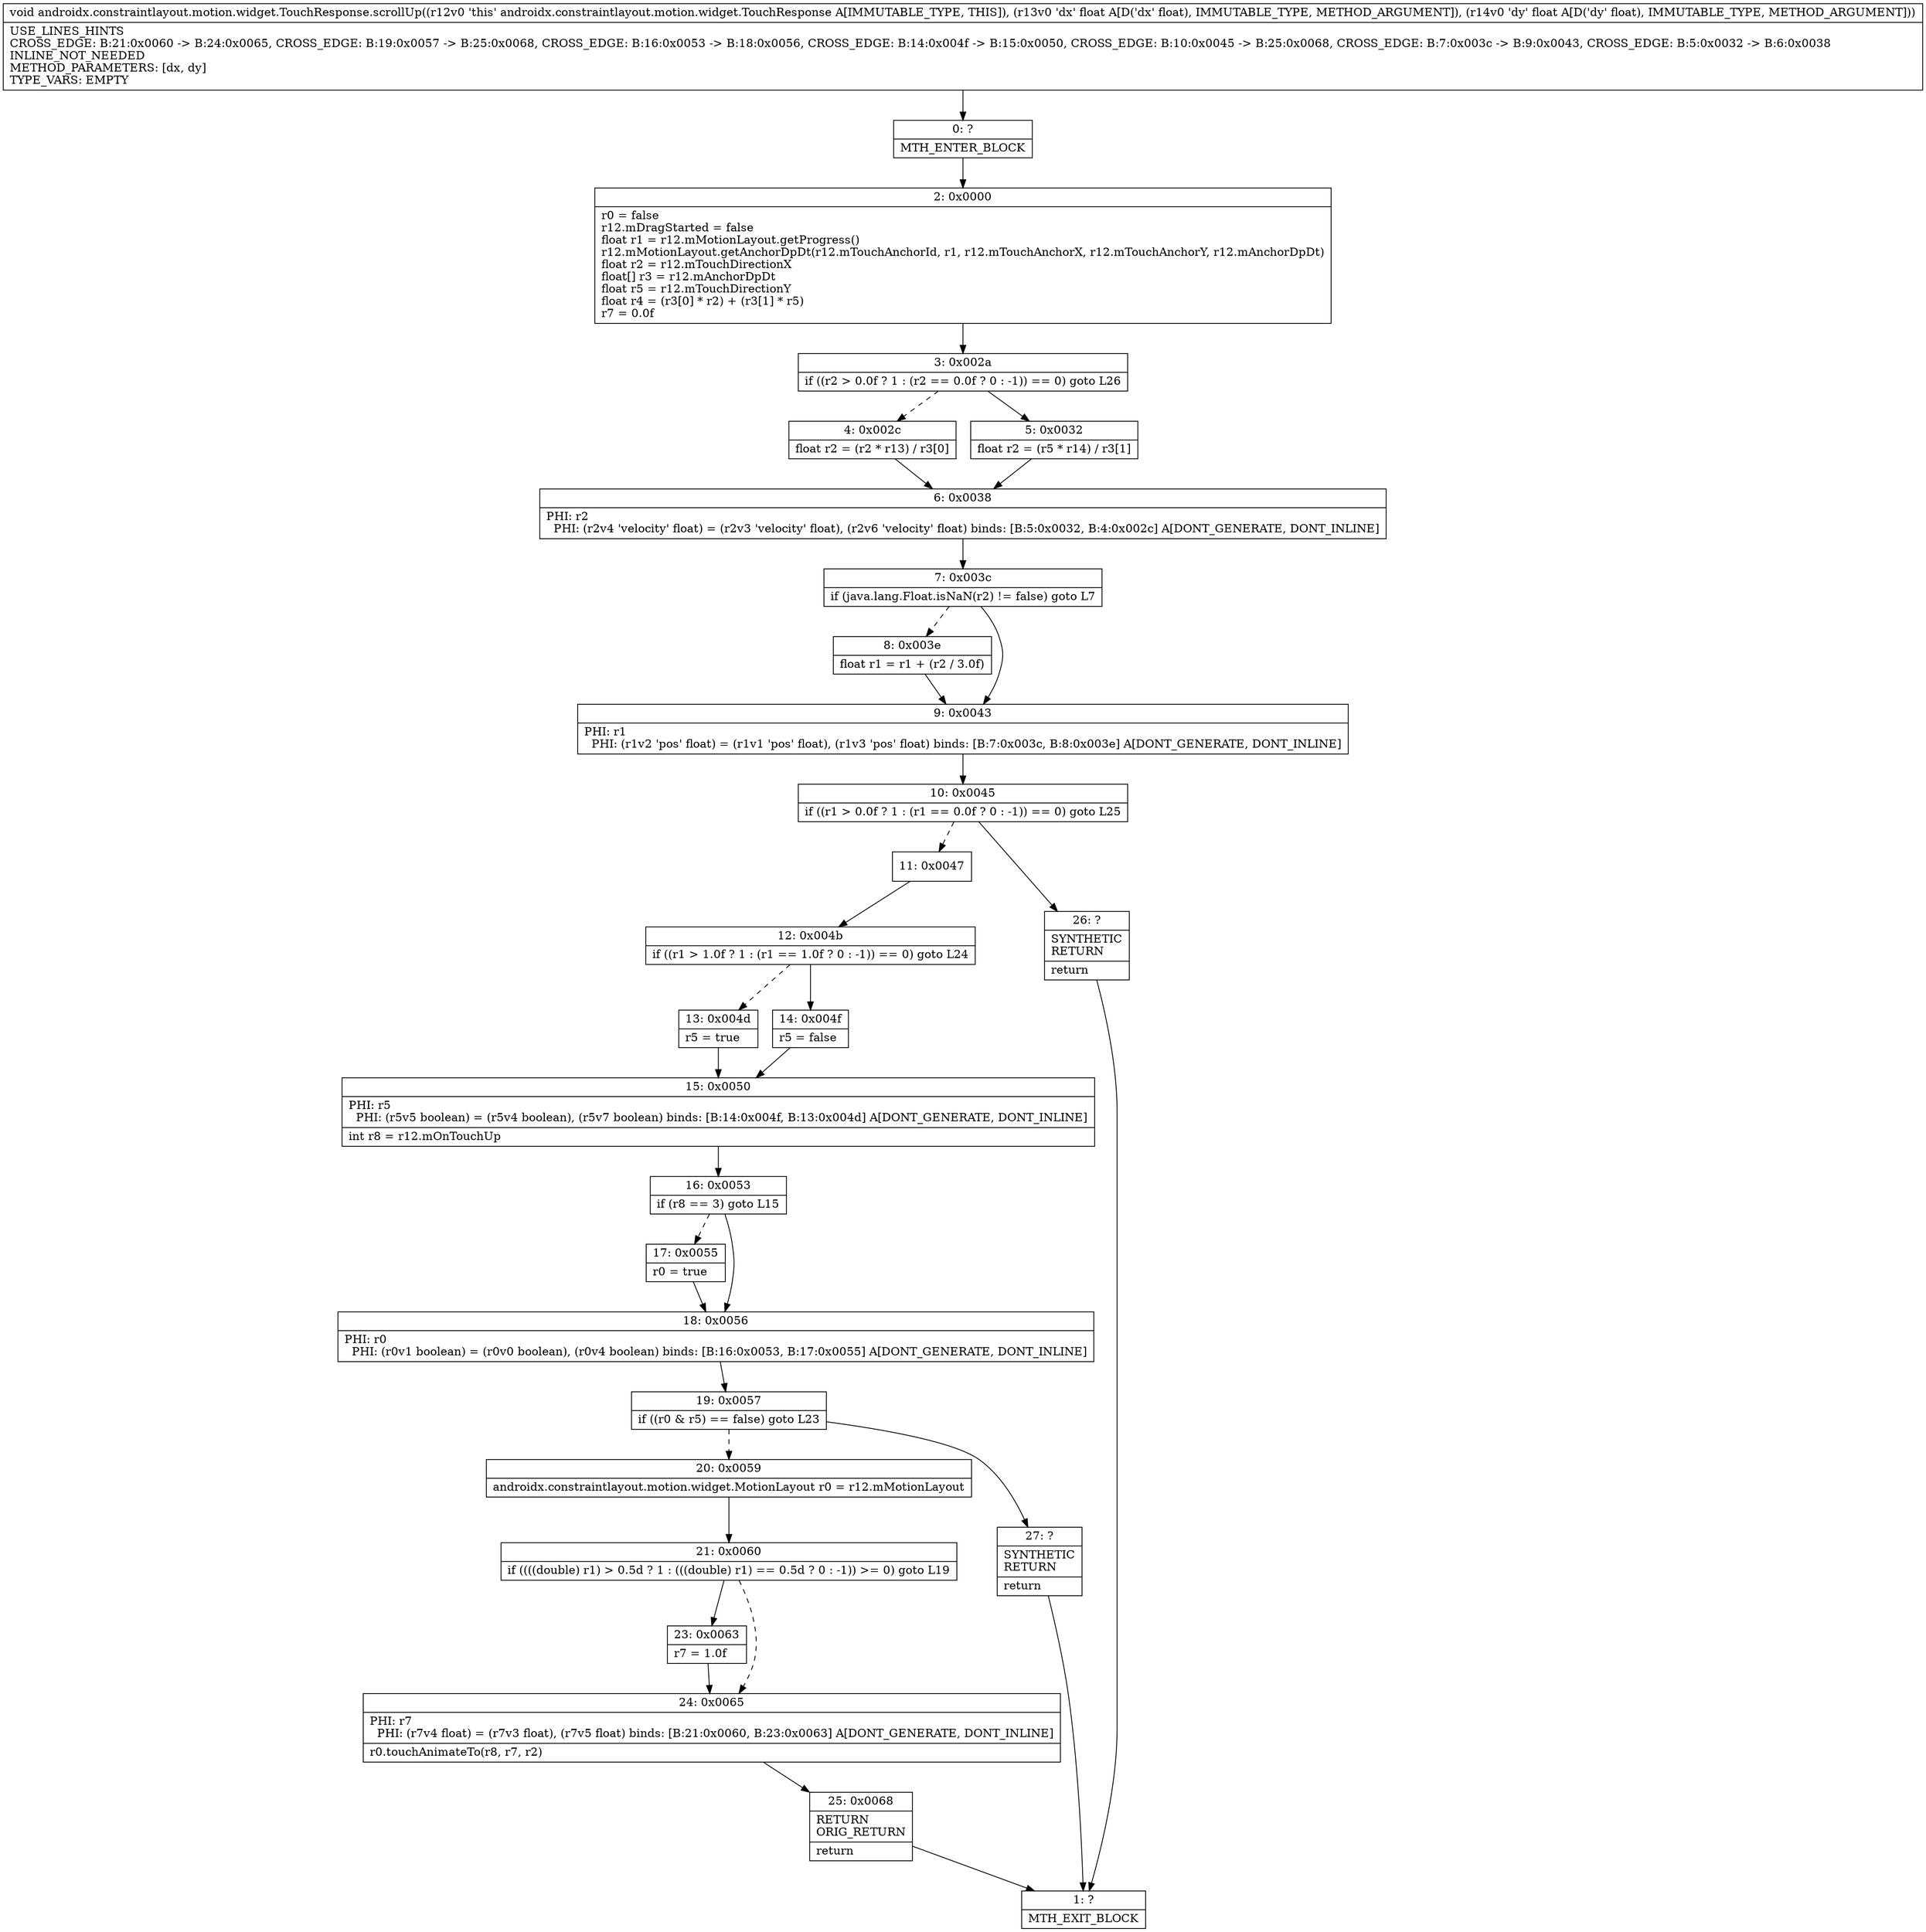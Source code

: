 digraph "CFG forandroidx.constraintlayout.motion.widget.TouchResponse.scrollUp(FF)V" {
Node_0 [shape=record,label="{0\:\ ?|MTH_ENTER_BLOCK\l}"];
Node_2 [shape=record,label="{2\:\ 0x0000|r0 = false\lr12.mDragStarted = false\lfloat r1 = r12.mMotionLayout.getProgress()\lr12.mMotionLayout.getAnchorDpDt(r12.mTouchAnchorId, r1, r12.mTouchAnchorX, r12.mTouchAnchorY, r12.mAnchorDpDt)\lfloat r2 = r12.mTouchDirectionX\lfloat[] r3 = r12.mAnchorDpDt\lfloat r5 = r12.mTouchDirectionY\lfloat r4 = (r3[0] * r2) + (r3[1] * r5)\lr7 = 0.0f\l}"];
Node_3 [shape=record,label="{3\:\ 0x002a|if ((r2 \> 0.0f ? 1 : (r2 == 0.0f ? 0 : \-1)) == 0) goto L26\l}"];
Node_4 [shape=record,label="{4\:\ 0x002c|float r2 = (r2 * r13) \/ r3[0]\l}"];
Node_6 [shape=record,label="{6\:\ 0x0038|PHI: r2 \l  PHI: (r2v4 'velocity' float) = (r2v3 'velocity' float), (r2v6 'velocity' float) binds: [B:5:0x0032, B:4:0x002c] A[DONT_GENERATE, DONT_INLINE]\l}"];
Node_7 [shape=record,label="{7\:\ 0x003c|if (java.lang.Float.isNaN(r2) != false) goto L7\l}"];
Node_8 [shape=record,label="{8\:\ 0x003e|float r1 = r1 + (r2 \/ 3.0f)\l}"];
Node_9 [shape=record,label="{9\:\ 0x0043|PHI: r1 \l  PHI: (r1v2 'pos' float) = (r1v1 'pos' float), (r1v3 'pos' float) binds: [B:7:0x003c, B:8:0x003e] A[DONT_GENERATE, DONT_INLINE]\l}"];
Node_10 [shape=record,label="{10\:\ 0x0045|if ((r1 \> 0.0f ? 1 : (r1 == 0.0f ? 0 : \-1)) == 0) goto L25\l}"];
Node_11 [shape=record,label="{11\:\ 0x0047}"];
Node_12 [shape=record,label="{12\:\ 0x004b|if ((r1 \> 1.0f ? 1 : (r1 == 1.0f ? 0 : \-1)) == 0) goto L24\l}"];
Node_13 [shape=record,label="{13\:\ 0x004d|r5 = true\l}"];
Node_15 [shape=record,label="{15\:\ 0x0050|PHI: r5 \l  PHI: (r5v5 boolean) = (r5v4 boolean), (r5v7 boolean) binds: [B:14:0x004f, B:13:0x004d] A[DONT_GENERATE, DONT_INLINE]\l|int r8 = r12.mOnTouchUp\l}"];
Node_16 [shape=record,label="{16\:\ 0x0053|if (r8 == 3) goto L15\l}"];
Node_17 [shape=record,label="{17\:\ 0x0055|r0 = true\l}"];
Node_18 [shape=record,label="{18\:\ 0x0056|PHI: r0 \l  PHI: (r0v1 boolean) = (r0v0 boolean), (r0v4 boolean) binds: [B:16:0x0053, B:17:0x0055] A[DONT_GENERATE, DONT_INLINE]\l}"];
Node_19 [shape=record,label="{19\:\ 0x0057|if ((r0 & r5) == false) goto L23\l}"];
Node_20 [shape=record,label="{20\:\ 0x0059|androidx.constraintlayout.motion.widget.MotionLayout r0 = r12.mMotionLayout\l}"];
Node_21 [shape=record,label="{21\:\ 0x0060|if ((((double) r1) \> 0.5d ? 1 : (((double) r1) == 0.5d ? 0 : \-1)) \>= 0) goto L19\l}"];
Node_23 [shape=record,label="{23\:\ 0x0063|r7 = 1.0f\l}"];
Node_24 [shape=record,label="{24\:\ 0x0065|PHI: r7 \l  PHI: (r7v4 float) = (r7v3 float), (r7v5 float) binds: [B:21:0x0060, B:23:0x0063] A[DONT_GENERATE, DONT_INLINE]\l|r0.touchAnimateTo(r8, r7, r2)\l}"];
Node_25 [shape=record,label="{25\:\ 0x0068|RETURN\lORIG_RETURN\l|return\l}"];
Node_1 [shape=record,label="{1\:\ ?|MTH_EXIT_BLOCK\l}"];
Node_27 [shape=record,label="{27\:\ ?|SYNTHETIC\lRETURN\l|return\l}"];
Node_14 [shape=record,label="{14\:\ 0x004f|r5 = false\l}"];
Node_26 [shape=record,label="{26\:\ ?|SYNTHETIC\lRETURN\l|return\l}"];
Node_5 [shape=record,label="{5\:\ 0x0032|float r2 = (r5 * r14) \/ r3[1]\l}"];
MethodNode[shape=record,label="{void androidx.constraintlayout.motion.widget.TouchResponse.scrollUp((r12v0 'this' androidx.constraintlayout.motion.widget.TouchResponse A[IMMUTABLE_TYPE, THIS]), (r13v0 'dx' float A[D('dx' float), IMMUTABLE_TYPE, METHOD_ARGUMENT]), (r14v0 'dy' float A[D('dy' float), IMMUTABLE_TYPE, METHOD_ARGUMENT]))  | USE_LINES_HINTS\lCROSS_EDGE: B:21:0x0060 \-\> B:24:0x0065, CROSS_EDGE: B:19:0x0057 \-\> B:25:0x0068, CROSS_EDGE: B:16:0x0053 \-\> B:18:0x0056, CROSS_EDGE: B:14:0x004f \-\> B:15:0x0050, CROSS_EDGE: B:10:0x0045 \-\> B:25:0x0068, CROSS_EDGE: B:7:0x003c \-\> B:9:0x0043, CROSS_EDGE: B:5:0x0032 \-\> B:6:0x0038\lINLINE_NOT_NEEDED\lMETHOD_PARAMETERS: [dx, dy]\lTYPE_VARS: EMPTY\l}"];
MethodNode -> Node_0;Node_0 -> Node_2;
Node_2 -> Node_3;
Node_3 -> Node_4[style=dashed];
Node_3 -> Node_5;
Node_4 -> Node_6;
Node_6 -> Node_7;
Node_7 -> Node_8[style=dashed];
Node_7 -> Node_9;
Node_8 -> Node_9;
Node_9 -> Node_10;
Node_10 -> Node_11[style=dashed];
Node_10 -> Node_26;
Node_11 -> Node_12;
Node_12 -> Node_13[style=dashed];
Node_12 -> Node_14;
Node_13 -> Node_15;
Node_15 -> Node_16;
Node_16 -> Node_17[style=dashed];
Node_16 -> Node_18;
Node_17 -> Node_18;
Node_18 -> Node_19;
Node_19 -> Node_20[style=dashed];
Node_19 -> Node_27;
Node_20 -> Node_21;
Node_21 -> Node_23;
Node_21 -> Node_24[style=dashed];
Node_23 -> Node_24;
Node_24 -> Node_25;
Node_25 -> Node_1;
Node_27 -> Node_1;
Node_14 -> Node_15;
Node_26 -> Node_1;
Node_5 -> Node_6;
}

